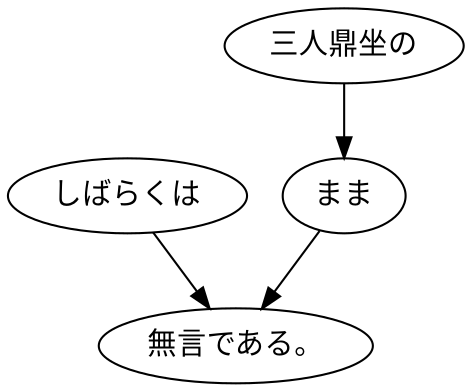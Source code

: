 digraph graph1588 {
	node0 [label="しばらくは"];
	node1 [label="三人鼎坐の"];
	node2 [label="まま"];
	node3 [label="無言である。"];
	node0 -> node3;
	node1 -> node2;
	node2 -> node3;
}
